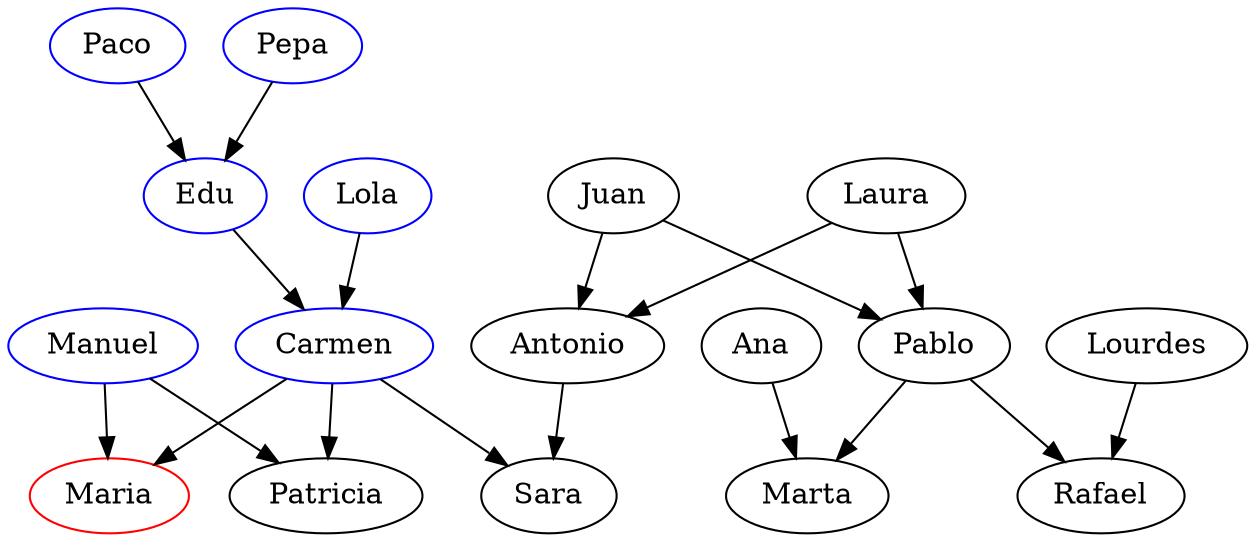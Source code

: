 strict digraph G {
  1 [ color="blue" label="Paco" ];
  2 [ color="blue" label="Pepa" ];
  3 [ color="blue" label="Edu" ];
  4 [ color="blue" label="Lola" ];
  5 [ color="black" label="Juan" ];
  6 [ color="black" label="Laura" ];
  7 [ color="blue" label="Manuel" ];
  8 [ color="blue" label="Carmen" ];
  9 [ color="black" label="Antonio" ];
  10 [ color="black" label="Pablo" ];
  11 [ color="black" label="Ana" ];
  12 [ color="black" label="Patricia" ];
  13 [ color="red" label="Maria" ];
  14 [ color="black" label="Sara" ];
  15 [ color="black" label="Marta" ];
  16 [ color="black" label="Rafael" ];
  17 [ color="black" label="Lourdes" ];
  1 -> 3 [ style="solid" ];
  2 -> 3 [ style="solid" ];
  3 -> 8 [ style="solid" ];
  4 -> 8 [ style="solid" ];
  5 -> 9 [ style="solid" ];
  5 -> 10 [ style="solid" ];
  6 -> 9 [ style="solid" ];
  6 -> 10 [ style="solid" ];
  7 -> 13 [ style="solid" ];
  8 -> 13 [ style="solid" ];
  7 -> 12 [ style="solid" ];
  8 -> 12 [ style="solid" ];
  8 -> 14 [ style="solid" ];
  9 -> 14 [ style="solid" ];
  10 -> 15 [ style="solid" ];
  11 -> 15 [ style="solid" ];
  10 -> 16 [ style="solid" ];
  17 -> 16 [ style="solid" ];
}
